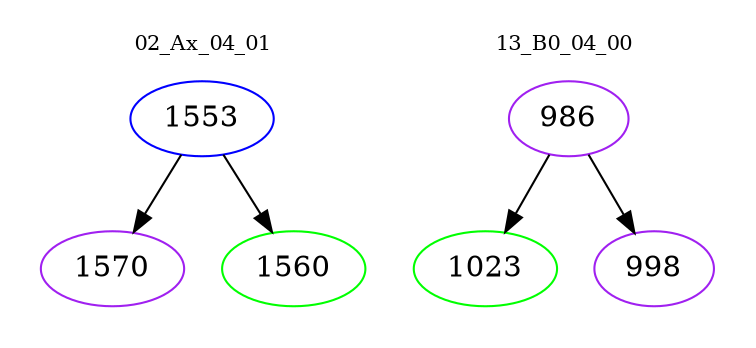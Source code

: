 digraph{
subgraph cluster_0 {
color = white
label = "02_Ax_04_01";
fontsize=10;
T0_1553 [label="1553", color="blue"]
T0_1553 -> T0_1570 [color="black"]
T0_1570 [label="1570", color="purple"]
T0_1553 -> T0_1560 [color="black"]
T0_1560 [label="1560", color="green"]
}
subgraph cluster_1 {
color = white
label = "13_B0_04_00";
fontsize=10;
T1_986 [label="986", color="purple"]
T1_986 -> T1_1023 [color="black"]
T1_1023 [label="1023", color="green"]
T1_986 -> T1_998 [color="black"]
T1_998 [label="998", color="purple"]
}
}
